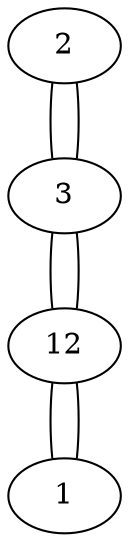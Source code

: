 graph {
	2 [label=2]
	2 -- 3
	3 [label=3]
	3 -- 2
	3 -- 12
	12 [label=12]
	12 -- 3
	12 -- 1
	1 [label=1]
	1 -- 12
}
